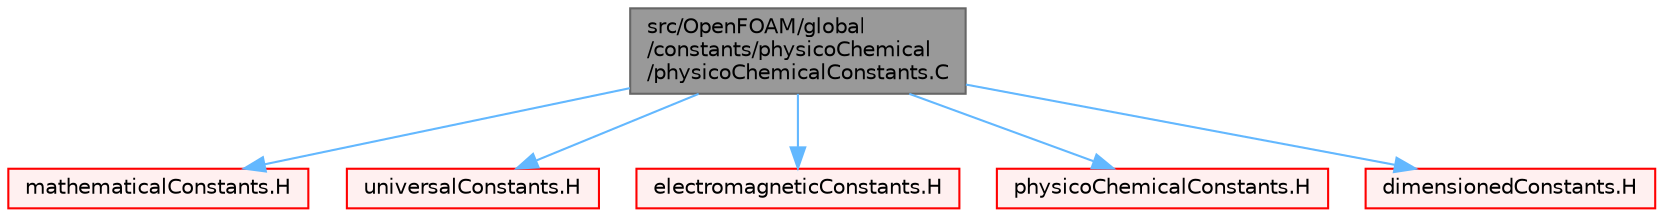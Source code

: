 digraph "src/OpenFOAM/global/constants/physicoChemical/physicoChemicalConstants.C"
{
 // LATEX_PDF_SIZE
  bgcolor="transparent";
  edge [fontname=Helvetica,fontsize=10,labelfontname=Helvetica,labelfontsize=10];
  node [fontname=Helvetica,fontsize=10,shape=box,height=0.2,width=0.4];
  Node1 [id="Node000001",label="src/OpenFOAM/global\l/constants/physicoChemical\l/physicoChemicalConstants.C",height=0.2,width=0.4,color="gray40", fillcolor="grey60", style="filled", fontcolor="black",tooltip=" "];
  Node1 -> Node2 [id="edge1_Node000001_Node000002",color="steelblue1",style="solid",tooltip=" "];
  Node2 [id="Node000002",label="mathematicalConstants.H",height=0.2,width=0.4,color="red", fillcolor="#FFF0F0", style="filled",URL="$mathematicalConstants_8H.html",tooltip=" "];
  Node1 -> Node34 [id="edge2_Node000001_Node000034",color="steelblue1",style="solid",tooltip=" "];
  Node34 [id="Node000034",label="universalConstants.H",height=0.2,width=0.4,color="red", fillcolor="#FFF0F0", style="filled",URL="$universalConstants_8H.html",tooltip=" "];
  Node1 -> Node199 [id="edge3_Node000001_Node000199",color="steelblue1",style="solid",tooltip=" "];
  Node199 [id="Node000199",label="electromagneticConstants.H",height=0.2,width=0.4,color="red", fillcolor="#FFF0F0", style="filled",URL="$electromagneticConstants_8H.html",tooltip=" "];
  Node1 -> Node200 [id="edge4_Node000001_Node000200",color="steelblue1",style="solid",tooltip=" "];
  Node200 [id="Node000200",label="physicoChemicalConstants.H",height=0.2,width=0.4,color="red", fillcolor="#FFF0F0", style="filled",URL="$physicoChemicalConstants_8H.html",tooltip=" "];
  Node1 -> Node201 [id="edge5_Node000001_Node000201",color="steelblue1",style="solid",tooltip=" "];
  Node201 [id="Node000201",label="dimensionedConstants.H",height=0.2,width=0.4,color="red", fillcolor="#FFF0F0", style="filled",URL="$dimensionedConstants_8H.html",tooltip="Dictionary reading and supplying the dimensioned constants used within OpenFOAM, particularly for the..."];
}
